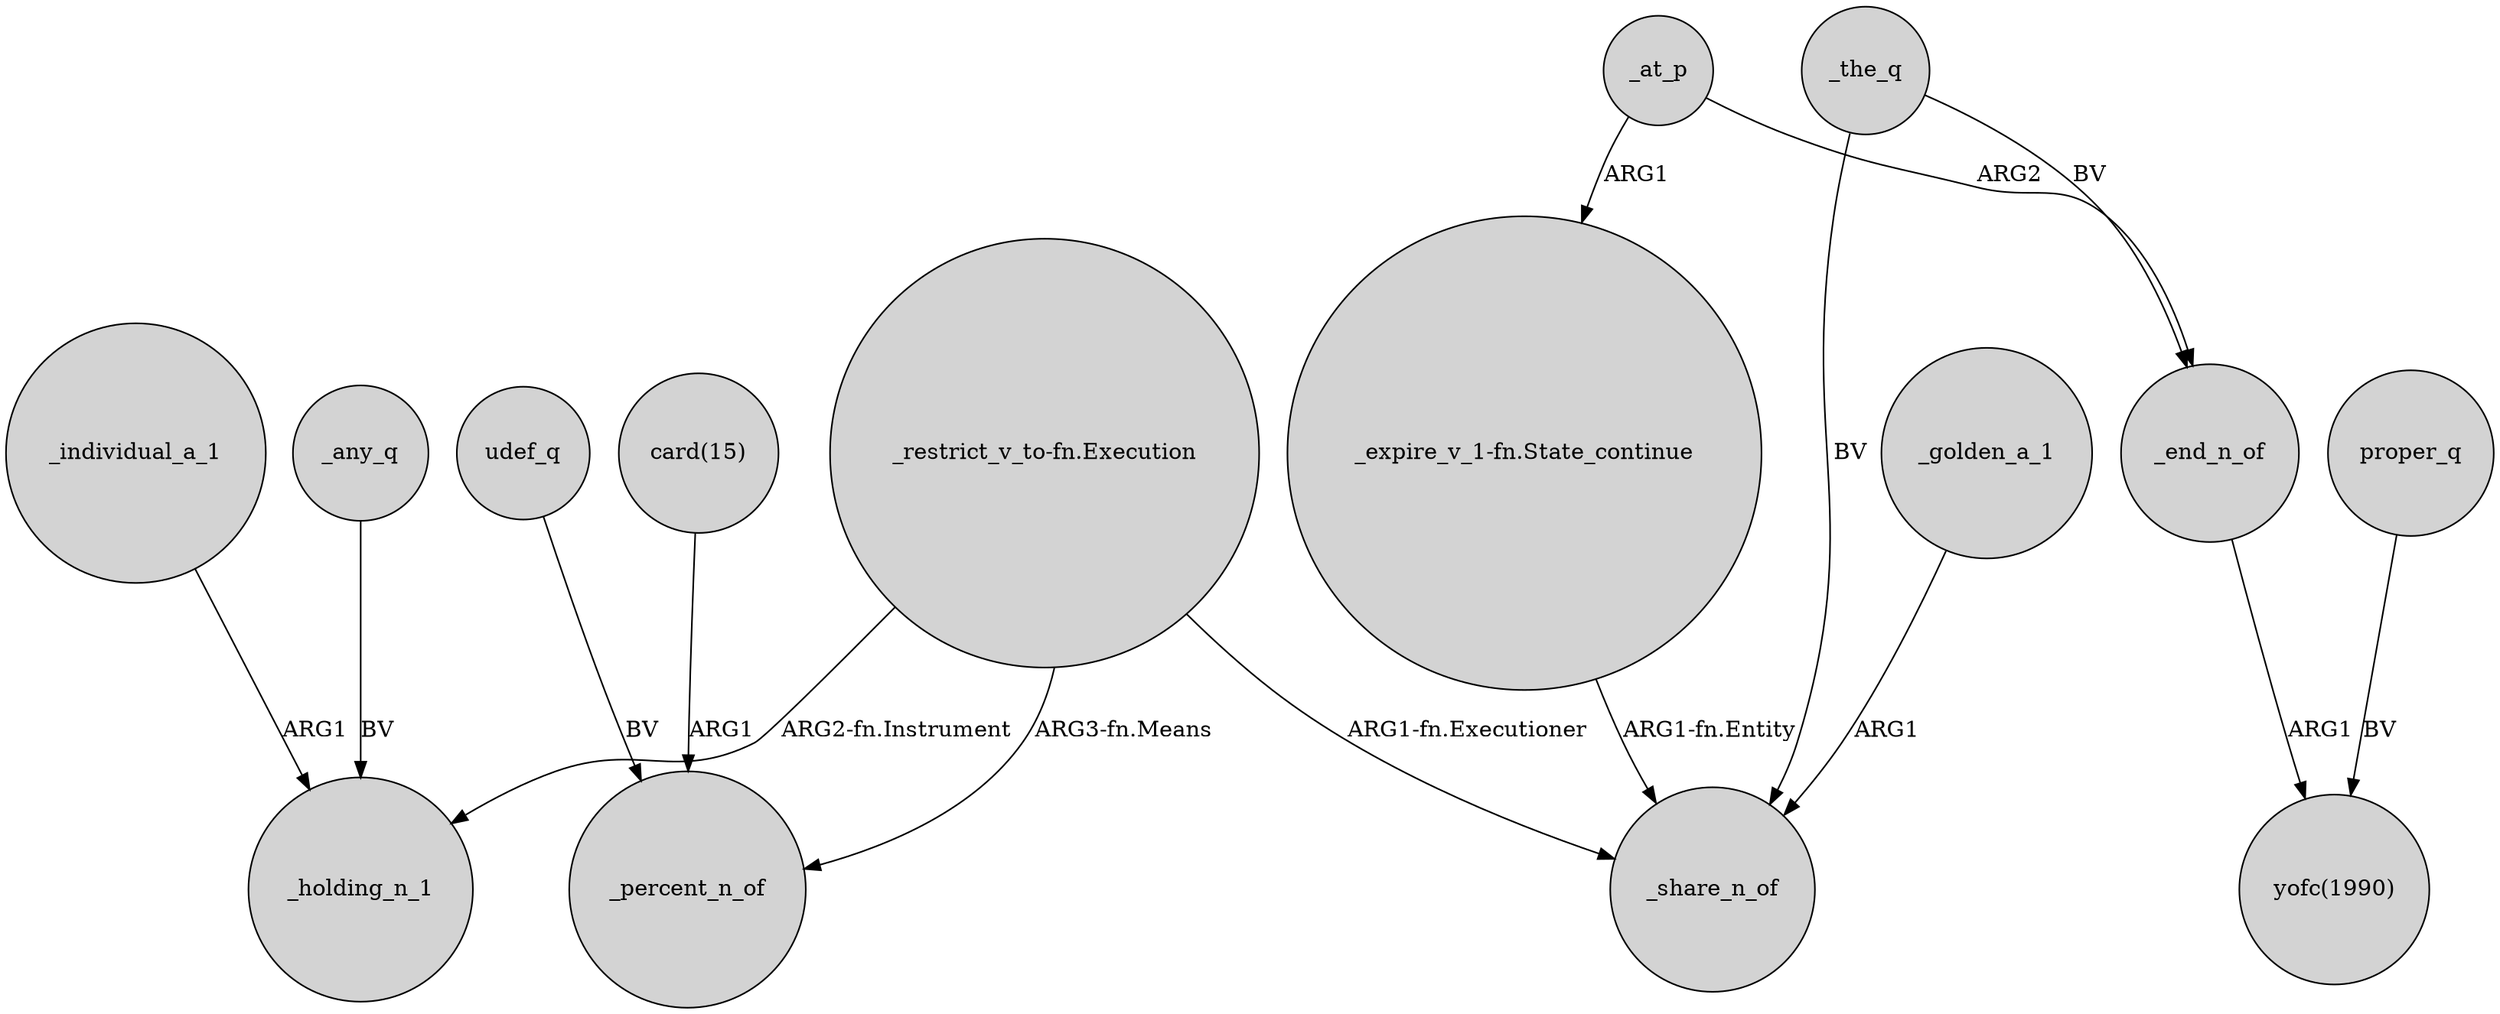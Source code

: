 digraph {
	node [shape=circle style=filled]
	_any_q -> _holding_n_1 [label=BV]
	_at_p -> "_expire_v_1-fn.State_continue" [label=ARG1]
	udef_q -> _percent_n_of [label=BV]
	_golden_a_1 -> _share_n_of [label=ARG1]
	_individual_a_1 -> _holding_n_1 [label=ARG1]
	_at_p -> _end_n_of [label=ARG2]
	"_expire_v_1-fn.State_continue" -> _share_n_of [label="ARG1-fn.Entity"]
	"card(15)" -> _percent_n_of [label=ARG1]
	"_restrict_v_to-fn.Execution" -> _holding_n_1 [label="ARG2-fn.Instrument"]
	"_restrict_v_to-fn.Execution" -> _share_n_of [label="ARG1-fn.Executioner"]
	"_restrict_v_to-fn.Execution" -> _percent_n_of [label="ARG3-fn.Means"]
	proper_q -> "yofc(1990)" [label=BV]
	_the_q -> _end_n_of [label=BV]
	_end_n_of -> "yofc(1990)" [label=ARG1]
	_the_q -> _share_n_of [label=BV]
}
